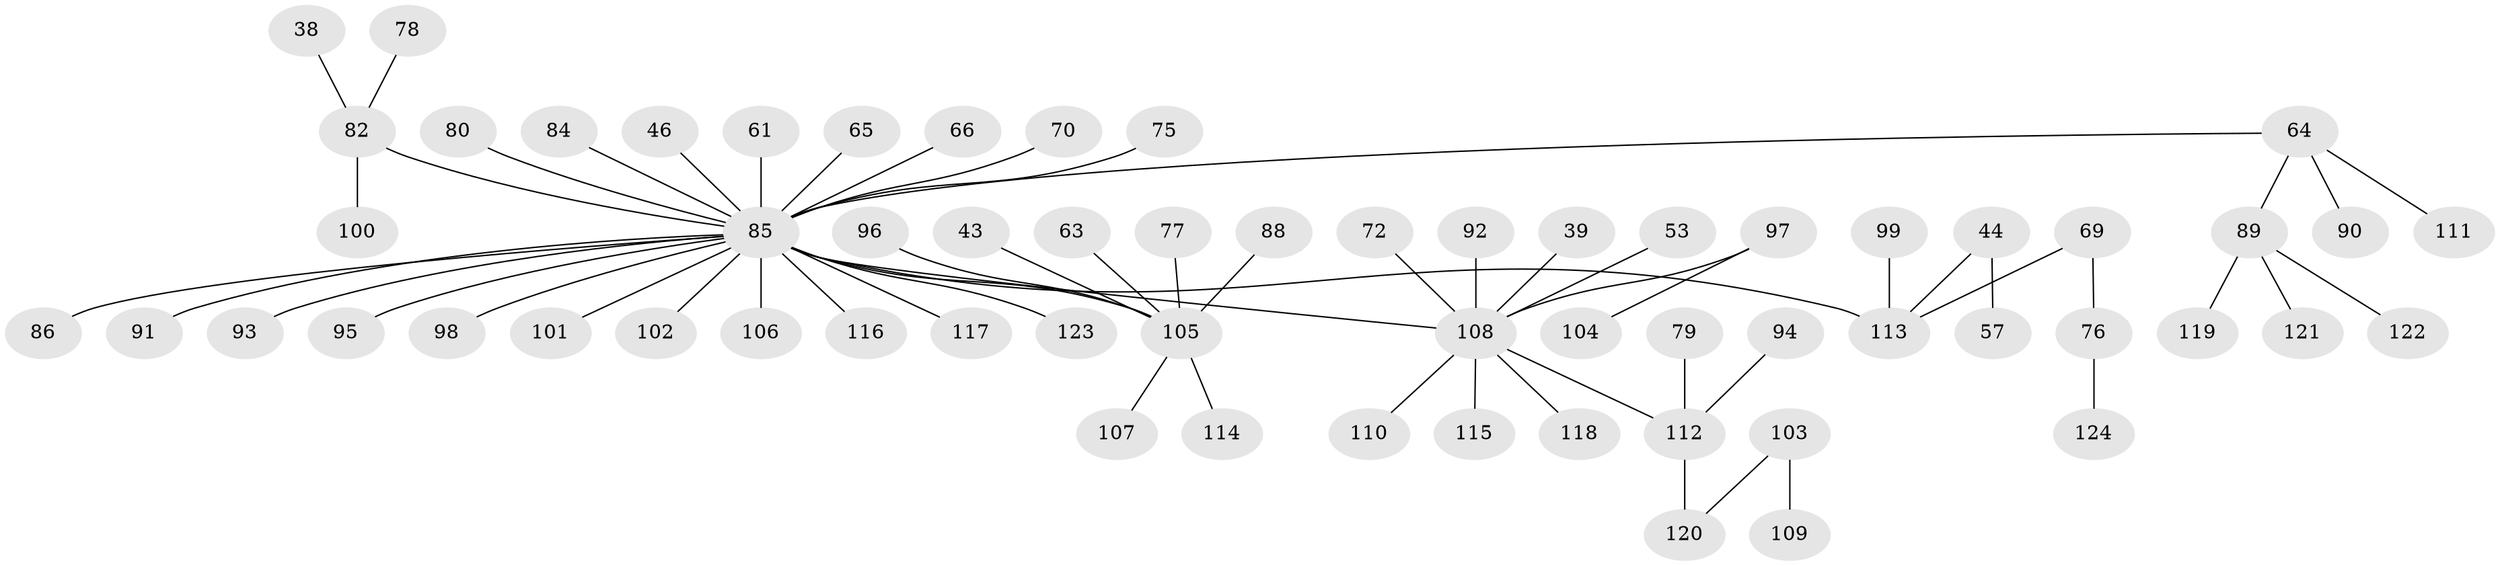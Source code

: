 // original degree distribution, {8: 0.008064516129032258, 4: 0.0967741935483871, 5: 0.024193548387096774, 1: 0.4838709677419355, 6: 0.008064516129032258, 2: 0.25806451612903225, 3: 0.12096774193548387}
// Generated by graph-tools (version 1.1) at 2025/52/03/09/25 04:52:52]
// undirected, 62 vertices, 61 edges
graph export_dot {
graph [start="1"]
  node [color=gray90,style=filled];
  38;
  39;
  43;
  44;
  46;
  53;
  57;
  61;
  63;
  64 [super="+40"];
  65;
  66;
  69;
  70;
  72;
  75;
  76;
  77;
  78;
  79;
  80;
  82 [super="+29"];
  84;
  85 [super="+68+50+52+83"];
  86;
  88;
  89 [super="+51"];
  90;
  91;
  92;
  93;
  94;
  95;
  96;
  97;
  98;
  99;
  100;
  101;
  102;
  103;
  104;
  105 [super="+48+62+71+81"];
  106;
  107;
  108 [super="+73"];
  109;
  110;
  111;
  112 [super="+74"];
  113 [super="+23"];
  114;
  115;
  116;
  117;
  118;
  119;
  120 [super="+87"];
  121;
  122;
  123;
  124;
  38 -- 82;
  39 -- 108;
  43 -- 105;
  44 -- 57;
  44 -- 113;
  46 -- 85;
  53 -- 108;
  61 -- 85;
  63 -- 105;
  64 -- 89;
  64 -- 90;
  64 -- 111;
  64 -- 85;
  65 -- 85;
  66 -- 85;
  69 -- 76;
  69 -- 113;
  70 -- 85;
  72 -- 108;
  75 -- 85;
  76 -- 124;
  77 -- 105;
  78 -- 82;
  79 -- 112;
  80 -- 85;
  82 -- 100;
  82 -- 85;
  84 -- 85;
  85 -- 93;
  85 -- 86;
  85 -- 91;
  85 -- 95;
  85 -- 101;
  85 -- 102;
  85 -- 105;
  85 -- 108;
  85 -- 113;
  85 -- 116;
  85 -- 117;
  85 -- 98;
  85 -- 106;
  85 -- 123;
  88 -- 105;
  89 -- 121;
  89 -- 122;
  89 -- 119;
  92 -- 108;
  94 -- 112;
  96 -- 105;
  97 -- 104;
  97 -- 108;
  99 -- 113;
  103 -- 109;
  103 -- 120;
  105 -- 114;
  105 -- 107;
  108 -- 110;
  108 -- 115;
  108 -- 118;
  108 -- 112;
  112 -- 120;
}
